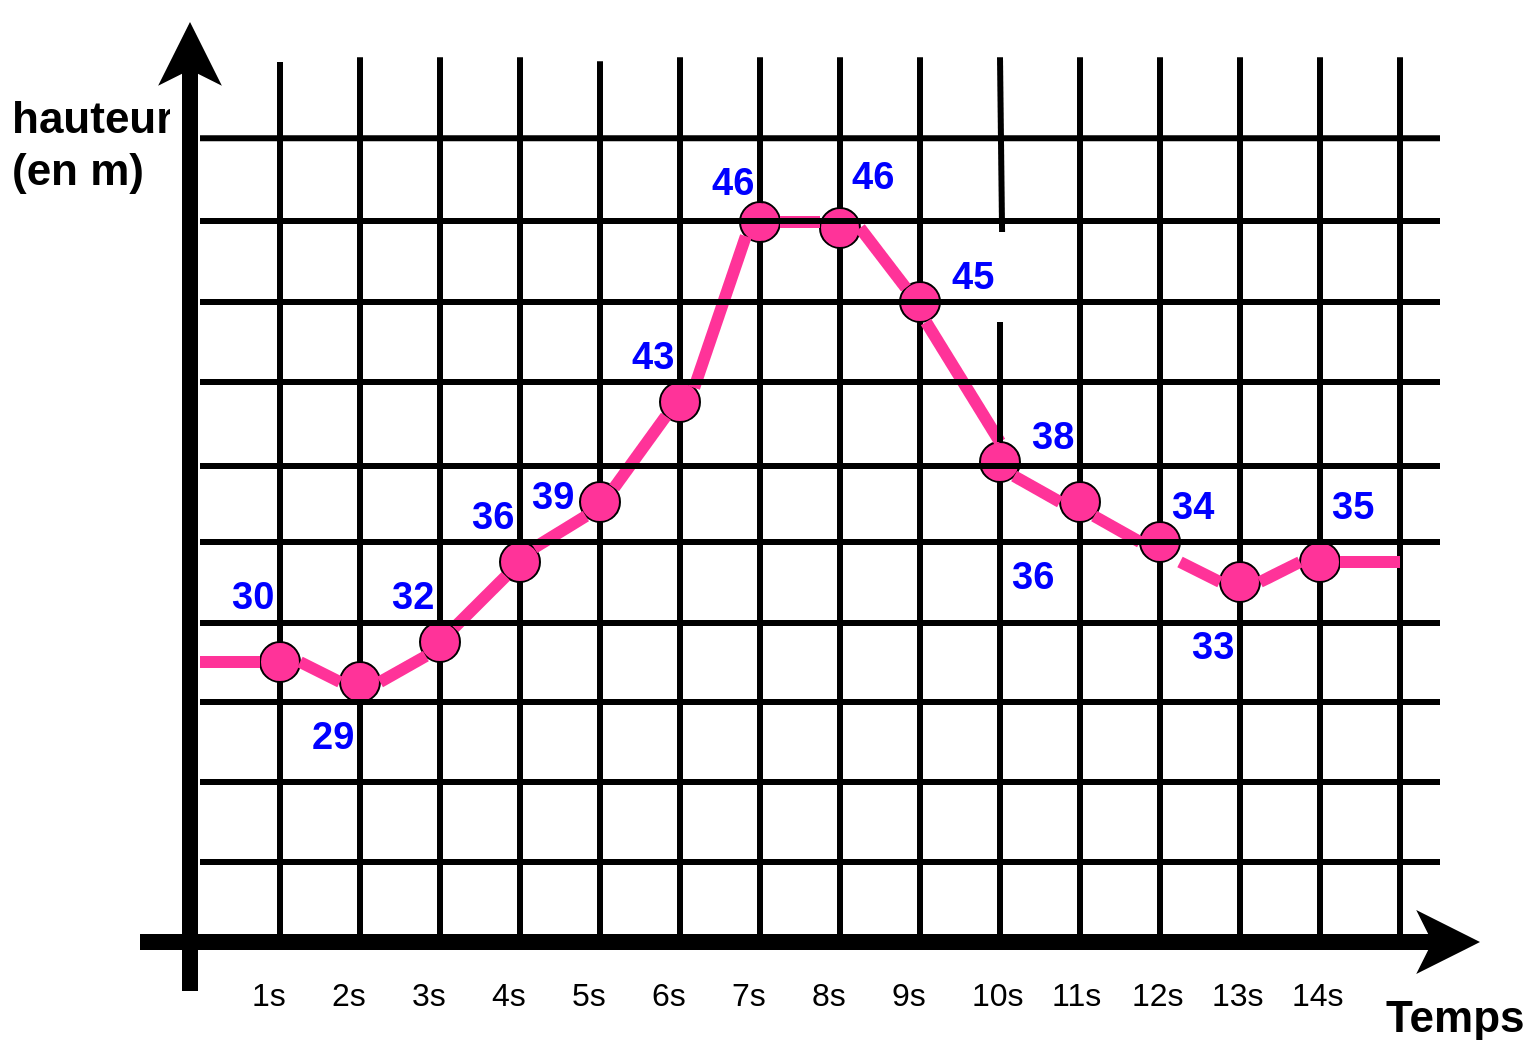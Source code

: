 <mxfile version="20.3.0" type="device"><diagram id="tZSUCSqGQJ7ifuAXnRCD" name="Page-1"><mxGraphModel dx="1102" dy="685" grid="1" gridSize="10" guides="1" tooltips="1" connect="1" arrows="1" fold="1" page="1" pageScale="1" pageWidth="827" pageHeight="1169" math="0" shadow="0"><root><mxCell id="0"/><mxCell id="1" parent="0"/><mxCell id="R_X6KulpuPqQOpzjx-33-98" value="" style="endArrow=classic;html=1;rounded=0;strokeWidth=8;" edge="1" parent="1"><mxGeometry width="50" height="50" relative="1" as="geometry"><mxPoint x="90" y="480" as="sourcePoint"/><mxPoint x="760" y="480" as="targetPoint"/></mxGeometry></mxCell><mxCell id="R_X6KulpuPqQOpzjx-33-99" value="Temps" style="text;strokeColor=none;fillColor=none;align=left;verticalAlign=middle;spacingLeft=4;spacingRight=4;overflow=hidden;points=[[0,0.5],[1,0.5]];portConstraint=eastwest;rotatable=0;fontSize=22;fontStyle=1" vertex="1" parent="1"><mxGeometry x="707" y="500" width="80" height="30" as="geometry"/></mxCell><mxCell id="R_X6KulpuPqQOpzjx-33-100" value="" style="endArrow=none;html=1;rounded=0;strokeWidth=3;fontSize=22;startArrow=none;" edge="1" parent="1" source="R_X6KulpuPqQOpzjx-33-129"><mxGeometry width="50" height="50" relative="1" as="geometry"><mxPoint x="160" y="480" as="sourcePoint"/><mxPoint x="160" y="40" as="targetPoint"/></mxGeometry></mxCell><mxCell id="R_X6KulpuPqQOpzjx-33-101" value="" style="endArrow=none;html=1;rounded=0;strokeWidth=3;fontSize=22;startArrow=none;" edge="1" parent="1" source="R_X6KulpuPqQOpzjx-33-131"><mxGeometry width="50" height="50" relative="1" as="geometry"><mxPoint x="200" y="477.64" as="sourcePoint"/><mxPoint x="200" y="37.64" as="targetPoint"/></mxGeometry></mxCell><mxCell id="R_X6KulpuPqQOpzjx-33-102" value="" style="endArrow=none;html=1;rounded=0;strokeWidth=3;fontSize=22;startArrow=none;" edge="1" parent="1" source="R_X6KulpuPqQOpzjx-33-133"><mxGeometry width="50" height="50" relative="1" as="geometry"><mxPoint x="240" y="477.65" as="sourcePoint"/><mxPoint x="240" y="37.65" as="targetPoint"/></mxGeometry></mxCell><mxCell id="R_X6KulpuPqQOpzjx-33-103" value="" style="endArrow=none;html=1;rounded=0;strokeWidth=3;fontSize=22;" edge="1" parent="1"><mxGeometry width="50" height="50" relative="1" as="geometry"><mxPoint x="280" y="477.65" as="sourcePoint"/><mxPoint x="280" y="37.65" as="targetPoint"/></mxGeometry></mxCell><mxCell id="R_X6KulpuPqQOpzjx-33-104" value="" style="endArrow=none;html=1;rounded=0;strokeWidth=3;fontSize=22;" edge="1" parent="1"><mxGeometry width="50" height="50" relative="1" as="geometry"><mxPoint x="320" y="479.65" as="sourcePoint"/><mxPoint x="320" y="39.65" as="targetPoint"/></mxGeometry></mxCell><mxCell id="R_X6KulpuPqQOpzjx-33-105" value="" style="endArrow=none;html=1;rounded=0;strokeWidth=3;fontSize=22;" edge="1" parent="1"><mxGeometry width="50" height="50" relative="1" as="geometry"><mxPoint x="360" y="477.65" as="sourcePoint"/><mxPoint x="360" y="37.65" as="targetPoint"/></mxGeometry></mxCell><mxCell id="R_X6KulpuPqQOpzjx-33-106" value="" style="endArrow=none;html=1;rounded=0;strokeWidth=3;fontSize=22;startArrow=none;" edge="1" parent="1" source="R_X6KulpuPqQOpzjx-33-138"><mxGeometry width="50" height="50" relative="1" as="geometry"><mxPoint x="400" y="477.65" as="sourcePoint"/><mxPoint x="400" y="37.65" as="targetPoint"/></mxGeometry></mxCell><mxCell id="R_X6KulpuPqQOpzjx-33-107" value="" style="endArrow=none;html=1;rounded=0;strokeWidth=3;fontSize=22;startArrow=none;" edge="1" parent="1" source="R_X6KulpuPqQOpzjx-33-140"><mxGeometry width="50" height="50" relative="1" as="geometry"><mxPoint x="440" y="477.65" as="sourcePoint"/><mxPoint x="440" y="37.65" as="targetPoint"/></mxGeometry></mxCell><mxCell id="R_X6KulpuPqQOpzjx-33-108" value="" style="endArrow=none;html=1;rounded=0;strokeWidth=3;fontSize=22;startArrow=none;" edge="1" parent="1" source="R_X6KulpuPqQOpzjx-33-142"><mxGeometry width="50" height="50" relative="1" as="geometry"><mxPoint x="480" y="477.65" as="sourcePoint"/><mxPoint x="480" y="37.65" as="targetPoint"/></mxGeometry></mxCell><mxCell id="R_X6KulpuPqQOpzjx-33-109" value="" style="endArrow=none;html=1;rounded=0;strokeWidth=3;fontSize=22;startArrow=none;exitX=0.388;exitY=-0.167;exitDx=0;exitDy=0;exitPerimeter=0;" edge="1" parent="1" source="R_X6KulpuPqQOpzjx-33-177"><mxGeometry width="50" height="50" relative="1" as="geometry"><mxPoint x="520" y="477.65" as="sourcePoint"/><mxPoint x="520" y="37.65" as="targetPoint"/></mxGeometry></mxCell><mxCell id="R_X6KulpuPqQOpzjx-33-110" value="" style="endArrow=none;html=1;rounded=0;strokeWidth=3;fontSize=22;startArrow=none;" edge="1" parent="1" source="R_X6KulpuPqQOpzjx-33-146"><mxGeometry width="50" height="50" relative="1" as="geometry"><mxPoint x="560" y="477.65" as="sourcePoint"/><mxPoint x="560" y="37.65" as="targetPoint"/></mxGeometry></mxCell><mxCell id="R_X6KulpuPqQOpzjx-33-111" value="" style="endArrow=none;html=1;rounded=0;strokeWidth=3;fontSize=22;startArrow=none;" edge="1" parent="1" source="R_X6KulpuPqQOpzjx-33-148"><mxGeometry width="50" height="50" relative="1" as="geometry"><mxPoint x="600" y="477.65" as="sourcePoint"/><mxPoint x="600" y="37.65" as="targetPoint"/></mxGeometry></mxCell><mxCell id="R_X6KulpuPqQOpzjx-33-112" value="" style="endArrow=none;html=1;rounded=0;strokeWidth=3;fontSize=22;" edge="1" parent="1"><mxGeometry width="50" height="50" relative="1" as="geometry"><mxPoint x="640" y="477.65" as="sourcePoint"/><mxPoint x="640" y="37.65" as="targetPoint"/></mxGeometry></mxCell><mxCell id="R_X6KulpuPqQOpzjx-33-113" value="" style="endArrow=none;html=1;rounded=0;strokeWidth=3;fontSize=22;startArrow=none;" edge="1" parent="1" source="R_X6KulpuPqQOpzjx-33-151"><mxGeometry width="50" height="50" relative="1" as="geometry"><mxPoint x="680" y="477.65" as="sourcePoint"/><mxPoint x="680" y="37.65" as="targetPoint"/></mxGeometry></mxCell><mxCell id="R_X6KulpuPqQOpzjx-33-114" value="" style="endArrow=none;html=1;rounded=0;strokeWidth=3;fontSize=22;" edge="1" parent="1"><mxGeometry width="50" height="50" relative="1" as="geometry"><mxPoint x="720" y="477.65" as="sourcePoint"/><mxPoint x="720" y="37.65" as="targetPoint"/></mxGeometry></mxCell><mxCell id="R_X6KulpuPqQOpzjx-33-115" value="1s" style="text;strokeColor=none;fillColor=none;align=left;verticalAlign=middle;spacingLeft=4;spacingRight=4;overflow=hidden;points=[[0,0.5],[1,0.5]];portConstraint=eastwest;rotatable=0;fontSize=16;" vertex="1" parent="1"><mxGeometry x="140" y="490" width="40" height="30" as="geometry"/></mxCell><mxCell id="R_X6KulpuPqQOpzjx-33-116" value="2s" style="text;strokeColor=none;fillColor=none;align=left;verticalAlign=middle;spacingLeft=4;spacingRight=4;overflow=hidden;points=[[0,0.5],[1,0.5]];portConstraint=eastwest;rotatable=0;fontSize=16;" vertex="1" parent="1"><mxGeometry x="180" y="490" width="40" height="30" as="geometry"/></mxCell><mxCell id="R_X6KulpuPqQOpzjx-33-117" value="3s" style="text;strokeColor=none;fillColor=none;align=left;verticalAlign=middle;spacingLeft=4;spacingRight=4;overflow=hidden;points=[[0,0.5],[1,0.5]];portConstraint=eastwest;rotatable=0;fontSize=16;" vertex="1" parent="1"><mxGeometry x="220" y="490" width="40" height="30" as="geometry"/></mxCell><mxCell id="R_X6KulpuPqQOpzjx-33-118" value="4s" style="text;strokeColor=none;fillColor=none;align=left;verticalAlign=middle;spacingLeft=4;spacingRight=4;overflow=hidden;points=[[0,0.5],[1,0.5]];portConstraint=eastwest;rotatable=0;fontSize=16;" vertex="1" parent="1"><mxGeometry x="260" y="490" width="40" height="30" as="geometry"/></mxCell><mxCell id="R_X6KulpuPqQOpzjx-33-119" value="5s" style="text;strokeColor=none;fillColor=none;align=left;verticalAlign=middle;spacingLeft=4;spacingRight=4;overflow=hidden;points=[[0,0.5],[1,0.5]];portConstraint=eastwest;rotatable=0;fontSize=16;" vertex="1" parent="1"><mxGeometry x="300" y="490" width="40" height="30" as="geometry"/></mxCell><mxCell id="R_X6KulpuPqQOpzjx-33-120" value="6s" style="text;strokeColor=none;fillColor=none;align=left;verticalAlign=middle;spacingLeft=4;spacingRight=4;overflow=hidden;points=[[0,0.5],[1,0.5]];portConstraint=eastwest;rotatable=0;fontSize=16;" vertex="1" parent="1"><mxGeometry x="340" y="490" width="40" height="30" as="geometry"/></mxCell><mxCell id="R_X6KulpuPqQOpzjx-33-121" value="7s" style="text;strokeColor=none;fillColor=none;align=left;verticalAlign=middle;spacingLeft=4;spacingRight=4;overflow=hidden;points=[[0,0.5],[1,0.5]];portConstraint=eastwest;rotatable=0;fontSize=16;" vertex="1" parent="1"><mxGeometry x="380" y="490" width="40" height="30" as="geometry"/></mxCell><mxCell id="R_X6KulpuPqQOpzjx-33-122" value="8s" style="text;strokeColor=none;fillColor=none;align=left;verticalAlign=middle;spacingLeft=4;spacingRight=4;overflow=hidden;points=[[0,0.5],[1,0.5]];portConstraint=eastwest;rotatable=0;fontSize=16;" vertex="1" parent="1"><mxGeometry x="420" y="490" width="40" height="30" as="geometry"/></mxCell><mxCell id="R_X6KulpuPqQOpzjx-33-123" value="9s" style="text;strokeColor=none;fillColor=none;align=left;verticalAlign=middle;spacingLeft=4;spacingRight=4;overflow=hidden;points=[[0,0.5],[1,0.5]];portConstraint=eastwest;rotatable=0;fontSize=16;" vertex="1" parent="1"><mxGeometry x="460" y="490" width="40" height="30" as="geometry"/></mxCell><mxCell id="R_X6KulpuPqQOpzjx-33-124" value="10s" style="text;strokeColor=none;fillColor=none;align=left;verticalAlign=middle;spacingLeft=4;spacingRight=4;overflow=hidden;points=[[0,0.5],[1,0.5]];portConstraint=eastwest;rotatable=0;fontSize=16;" vertex="1" parent="1"><mxGeometry x="500" y="490" width="40" height="30" as="geometry"/></mxCell><mxCell id="R_X6KulpuPqQOpzjx-33-125" value="11s" style="text;strokeColor=none;fillColor=none;align=left;verticalAlign=middle;spacingLeft=4;spacingRight=4;overflow=hidden;points=[[0,0.5],[1,0.5]];portConstraint=eastwest;rotatable=0;fontSize=16;" vertex="1" parent="1"><mxGeometry x="540" y="490" width="40" height="30" as="geometry"/></mxCell><mxCell id="R_X6KulpuPqQOpzjx-33-126" value="12s" style="text;strokeColor=none;fillColor=none;align=left;verticalAlign=middle;spacingLeft=4;spacingRight=4;overflow=hidden;points=[[0,0.5],[1,0.5]];portConstraint=eastwest;rotatable=0;fontSize=16;" vertex="1" parent="1"><mxGeometry x="580" y="490" width="40" height="30" as="geometry"/></mxCell><mxCell id="R_X6KulpuPqQOpzjx-33-127" value="13s" style="text;strokeColor=none;fillColor=none;align=left;verticalAlign=middle;spacingLeft=4;spacingRight=4;overflow=hidden;points=[[0,0.5],[1,0.5]];portConstraint=eastwest;rotatable=0;fontSize=16;" vertex="1" parent="1"><mxGeometry x="620" y="490" width="40" height="30" as="geometry"/></mxCell><mxCell id="R_X6KulpuPqQOpzjx-33-128" value="14s" style="text;strokeColor=none;fillColor=none;align=left;verticalAlign=middle;spacingLeft=4;spacingRight=4;overflow=hidden;points=[[0,0.5],[1,0.5]];portConstraint=eastwest;rotatable=0;fontSize=16;" vertex="1" parent="1"><mxGeometry x="660" y="490" width="40" height="30" as="geometry"/></mxCell><mxCell id="R_X6KulpuPqQOpzjx-33-129" value="" style="ellipse;whiteSpace=wrap;html=1;fontSize=16;fillColor=#FF3399;" vertex="1" parent="1"><mxGeometry x="150" y="330" width="20" height="20" as="geometry"/></mxCell><mxCell id="R_X6KulpuPqQOpzjx-33-130" value="" style="endArrow=none;html=1;rounded=0;strokeWidth=3;fontSize=22;" edge="1" parent="1" target="R_X6KulpuPqQOpzjx-33-129"><mxGeometry width="50" height="50" relative="1" as="geometry"><mxPoint x="160" y="480" as="sourcePoint"/><mxPoint x="160" y="40" as="targetPoint"/></mxGeometry></mxCell><mxCell id="R_X6KulpuPqQOpzjx-33-131" value="" style="ellipse;whiteSpace=wrap;html=1;fontSize=16;fillColor=#FF3399;" vertex="1" parent="1"><mxGeometry x="190" y="340" width="20" height="20" as="geometry"/></mxCell><mxCell id="R_X6KulpuPqQOpzjx-33-132" value="" style="endArrow=none;html=1;rounded=0;strokeWidth=3;fontSize=22;" edge="1" parent="1" target="R_X6KulpuPqQOpzjx-33-131"><mxGeometry width="50" height="50" relative="1" as="geometry"><mxPoint x="200" y="477.64" as="sourcePoint"/><mxPoint x="200" y="37.64" as="targetPoint"/></mxGeometry></mxCell><mxCell id="R_X6KulpuPqQOpzjx-33-133" value="" style="ellipse;whiteSpace=wrap;html=1;fontSize=16;fillColor=#FF3399;" vertex="1" parent="1"><mxGeometry x="230" y="320" width="20" height="20" as="geometry"/></mxCell><mxCell id="R_X6KulpuPqQOpzjx-33-134" value="" style="endArrow=none;html=1;rounded=0;strokeWidth=3;fontSize=22;" edge="1" parent="1" target="R_X6KulpuPqQOpzjx-33-133"><mxGeometry width="50" height="50" relative="1" as="geometry"><mxPoint x="240" y="477.65" as="sourcePoint"/><mxPoint x="240" y="37.65" as="targetPoint"/></mxGeometry></mxCell><mxCell id="R_X6KulpuPqQOpzjx-33-135" value="" style="ellipse;whiteSpace=wrap;html=1;fontSize=16;fillColor=#FF3399;" vertex="1" parent="1"><mxGeometry x="270" y="280" width="20" height="20" as="geometry"/></mxCell><mxCell id="R_X6KulpuPqQOpzjx-33-136" value="" style="ellipse;whiteSpace=wrap;html=1;fontSize=16;fillColor=#FF3399;" vertex="1" parent="1"><mxGeometry x="310" y="250" width="20" height="20" as="geometry"/></mxCell><mxCell id="R_X6KulpuPqQOpzjx-33-137" value="" style="ellipse;whiteSpace=wrap;html=1;fontSize=16;fillColor=#FF3399;" vertex="1" parent="1"><mxGeometry x="350" y="200" width="20" height="20" as="geometry"/></mxCell><mxCell id="R_X6KulpuPqQOpzjx-33-138" value="" style="ellipse;whiteSpace=wrap;html=1;fontSize=16;fillColor=#FF3399;" vertex="1" parent="1"><mxGeometry x="390" y="110" width="20" height="20" as="geometry"/></mxCell><mxCell id="R_X6KulpuPqQOpzjx-33-139" value="" style="endArrow=none;html=1;rounded=0;strokeWidth=3;fontSize=22;" edge="1" parent="1" target="R_X6KulpuPqQOpzjx-33-138"><mxGeometry width="50" height="50" relative="1" as="geometry"><mxPoint x="400" y="477.65" as="sourcePoint"/><mxPoint x="400" y="37.65" as="targetPoint"/></mxGeometry></mxCell><mxCell id="R_X6KulpuPqQOpzjx-33-140" value="" style="ellipse;whiteSpace=wrap;html=1;fontSize=16;fillColor=#FF3399;" vertex="1" parent="1"><mxGeometry x="430" y="113" width="20" height="20" as="geometry"/></mxCell><mxCell id="R_X6KulpuPqQOpzjx-33-141" value="" style="endArrow=none;html=1;rounded=0;strokeWidth=3;fontSize=22;" edge="1" parent="1" target="R_X6KulpuPqQOpzjx-33-140"><mxGeometry width="50" height="50" relative="1" as="geometry"><mxPoint x="440" y="477.65" as="sourcePoint"/><mxPoint x="440" y="37.65" as="targetPoint"/></mxGeometry></mxCell><mxCell id="R_X6KulpuPqQOpzjx-33-142" value="" style="ellipse;whiteSpace=wrap;html=1;fontSize=16;fillColor=#FF3399;" vertex="1" parent="1"><mxGeometry x="470" y="150" width="20" height="20" as="geometry"/></mxCell><mxCell id="R_X6KulpuPqQOpzjx-33-143" value="" style="endArrow=none;html=1;rounded=0;strokeWidth=3;fontSize=22;" edge="1" parent="1" target="R_X6KulpuPqQOpzjx-33-142"><mxGeometry width="50" height="50" relative="1" as="geometry"><mxPoint x="480" y="477.65" as="sourcePoint"/><mxPoint x="480" y="37.65" as="targetPoint"/></mxGeometry></mxCell><mxCell id="R_X6KulpuPqQOpzjx-33-144" value="" style="ellipse;whiteSpace=wrap;html=1;fontSize=16;fillColor=#FF3399;" vertex="1" parent="1"><mxGeometry x="510" y="230" width="20" height="20" as="geometry"/></mxCell><mxCell id="R_X6KulpuPqQOpzjx-33-145" value="" style="endArrow=none;html=1;rounded=0;strokeWidth=3;fontSize=22;" edge="1" parent="1" target="R_X6KulpuPqQOpzjx-33-144"><mxGeometry width="50" height="50" relative="1" as="geometry"><mxPoint x="520" y="477.65" as="sourcePoint"/><mxPoint x="520" y="37.65" as="targetPoint"/></mxGeometry></mxCell><mxCell id="R_X6KulpuPqQOpzjx-33-146" value="" style="ellipse;whiteSpace=wrap;html=1;fontSize=16;fillColor=#FF3399;" vertex="1" parent="1"><mxGeometry x="550" y="250" width="20" height="20" as="geometry"/></mxCell><mxCell id="R_X6KulpuPqQOpzjx-33-147" value="" style="endArrow=none;html=1;rounded=0;strokeWidth=3;fontSize=22;" edge="1" parent="1" target="R_X6KulpuPqQOpzjx-33-146"><mxGeometry width="50" height="50" relative="1" as="geometry"><mxPoint x="560" y="477.65" as="sourcePoint"/><mxPoint x="560" y="37.65" as="targetPoint"/></mxGeometry></mxCell><mxCell id="R_X6KulpuPqQOpzjx-33-148" value="" style="ellipse;whiteSpace=wrap;html=1;fontSize=16;fillColor=#FF3399;" vertex="1" parent="1"><mxGeometry x="590" y="270" width="20" height="20" as="geometry"/></mxCell><mxCell id="R_X6KulpuPqQOpzjx-33-149" value="" style="endArrow=none;html=1;rounded=0;strokeWidth=3;fontSize=22;" edge="1" parent="1" target="R_X6KulpuPqQOpzjx-33-148"><mxGeometry width="50" height="50" relative="1" as="geometry"><mxPoint x="600" y="477.65" as="sourcePoint"/><mxPoint x="600" y="37.65" as="targetPoint"/></mxGeometry></mxCell><mxCell id="R_X6KulpuPqQOpzjx-33-150" value="" style="ellipse;whiteSpace=wrap;html=1;fontSize=16;fillColor=#FF3399;" vertex="1" parent="1"><mxGeometry x="630" y="290" width="20" height="20" as="geometry"/></mxCell><mxCell id="R_X6KulpuPqQOpzjx-33-151" value="" style="ellipse;whiteSpace=wrap;html=1;fontSize=16;fillColor=#FF3399;" vertex="1" parent="1"><mxGeometry x="670" y="280" width="20" height="20" as="geometry"/></mxCell><mxCell id="R_X6KulpuPqQOpzjx-33-152" value="" style="endArrow=none;html=1;rounded=0;strokeWidth=3;fontSize=22;" edge="1" parent="1" target="R_X6KulpuPqQOpzjx-33-151"><mxGeometry width="50" height="50" relative="1" as="geometry"><mxPoint x="680" y="477.65" as="sourcePoint"/><mxPoint x="680" y="37.65" as="targetPoint"/></mxGeometry></mxCell><mxCell id="R_X6KulpuPqQOpzjx-33-153" value="" style="endArrow=classic;html=1;rounded=0;strokeWidth=8;" edge="1" parent="1"><mxGeometry width="50" height="50" relative="1" as="geometry"><mxPoint x="115" y="504.5" as="sourcePoint"/><mxPoint x="115" y="20" as="targetPoint"/></mxGeometry></mxCell><mxCell id="R_X6KulpuPqQOpzjx-33-154" value="hauteur&#10;(en m)" style="text;strokeColor=none;fillColor=none;align=left;verticalAlign=middle;spacingLeft=4;spacingRight=4;overflow=hidden;points=[[0,0.5],[1,0.5]];portConstraint=eastwest;rotatable=0;fontSize=22;fontStyle=1" vertex="1" parent="1"><mxGeometry x="20" y="47.16" width="90" height="62.84" as="geometry"/></mxCell><mxCell id="R_X6KulpuPqQOpzjx-33-155" value="" style="endArrow=none;html=1;rounded=0;strokeWidth=6;strokeColor=#FF3399;" edge="1" parent="1"><mxGeometry width="50" height="50" relative="1" as="geometry"><mxPoint x="120" y="340" as="sourcePoint"/><mxPoint x="150" y="340" as="targetPoint"/></mxGeometry></mxCell><mxCell id="R_X6KulpuPqQOpzjx-33-156" value="" style="endArrow=none;html=1;rounded=0;strokeWidth=6;strokeColor=#FF3399;exitX=1;exitY=0.5;exitDx=0;exitDy=0;entryX=0;entryY=0.5;entryDx=0;entryDy=0;" edge="1" parent="1" source="R_X6KulpuPqQOpzjx-33-129" target="R_X6KulpuPqQOpzjx-33-131"><mxGeometry width="50" height="50" relative="1" as="geometry"><mxPoint x="130" y="350" as="sourcePoint"/><mxPoint x="160" y="350" as="targetPoint"/></mxGeometry></mxCell><mxCell id="R_X6KulpuPqQOpzjx-33-157" value="" style="endArrow=none;html=1;rounded=0;strokeWidth=6;strokeColor=#FF3399;exitX=1;exitY=0.5;exitDx=0;exitDy=0;entryX=0;entryY=1;entryDx=0;entryDy=0;" edge="1" parent="1" source="R_X6KulpuPqQOpzjx-33-131" target="R_X6KulpuPqQOpzjx-33-133"><mxGeometry width="50" height="50" relative="1" as="geometry"><mxPoint x="180" y="350" as="sourcePoint"/><mxPoint x="200" y="360" as="targetPoint"/></mxGeometry></mxCell><mxCell id="R_X6KulpuPqQOpzjx-33-158" value="" style="endArrow=none;html=1;rounded=0;strokeWidth=6;strokeColor=#FF3399;exitX=1;exitY=0;exitDx=0;exitDy=0;entryX=0;entryY=1;entryDx=0;entryDy=0;" edge="1" parent="1" source="R_X6KulpuPqQOpzjx-33-133" target="R_X6KulpuPqQOpzjx-33-135"><mxGeometry width="50" height="50" relative="1" as="geometry"><mxPoint x="220" y="360" as="sourcePoint"/><mxPoint x="270" y="290" as="targetPoint"/></mxGeometry></mxCell><mxCell id="R_X6KulpuPqQOpzjx-33-159" value="" style="endArrow=none;html=1;rounded=0;strokeWidth=6;strokeColor=#FF3399;exitX=1;exitY=0;exitDx=0;exitDy=0;entryX=0;entryY=1;entryDx=0;entryDy=0;" edge="1" parent="1" source="R_X6KulpuPqQOpzjx-33-135" target="R_X6KulpuPqQOpzjx-33-136"><mxGeometry width="50" height="50" relative="1" as="geometry"><mxPoint x="257.071" y="332.929" as="sourcePoint"/><mxPoint x="280" y="300" as="targetPoint"/></mxGeometry></mxCell><mxCell id="R_X6KulpuPqQOpzjx-33-160" value="" style="endArrow=none;html=1;rounded=0;strokeWidth=6;strokeColor=#FF3399;exitX=1;exitY=0;exitDx=0;exitDy=0;entryX=0;entryY=1;entryDx=0;entryDy=0;" edge="1" parent="1" source="R_X6KulpuPqQOpzjx-33-136" target="R_X6KulpuPqQOpzjx-33-137"><mxGeometry width="50" height="50" relative="1" as="geometry"><mxPoint x="297.071" y="292.929" as="sourcePoint"/><mxPoint x="322.929" y="277.071" as="targetPoint"/></mxGeometry></mxCell><mxCell id="R_X6KulpuPqQOpzjx-33-161" value="" style="endArrow=none;html=1;rounded=0;strokeWidth=6;strokeColor=#FF3399;exitX=1;exitY=0;exitDx=0;exitDy=0;entryX=0;entryY=1;entryDx=0;entryDy=0;" edge="1" parent="1" source="R_X6KulpuPqQOpzjx-33-137" target="R_X6KulpuPqQOpzjx-33-138"><mxGeometry width="50" height="50" relative="1" as="geometry"><mxPoint x="337.071" y="262.929" as="sourcePoint"/><mxPoint x="370" y="203" as="targetPoint"/></mxGeometry></mxCell><mxCell id="R_X6KulpuPqQOpzjx-33-162" value="" style="endArrow=none;html=1;rounded=0;strokeWidth=6;strokeColor=#FF3399;exitX=1;exitY=0.5;exitDx=0;exitDy=0;" edge="1" parent="1" source="R_X6KulpuPqQOpzjx-33-138"><mxGeometry width="50" height="50" relative="1" as="geometry"><mxPoint x="377.071" y="212.929" as="sourcePoint"/><mxPoint x="430" y="120" as="targetPoint"/></mxGeometry></mxCell><mxCell id="R_X6KulpuPqQOpzjx-33-163" value="" style="endArrow=none;html=1;rounded=0;strokeWidth=6;strokeColor=#FF3399;exitX=1;exitY=0.5;exitDx=0;exitDy=0;entryX=0;entryY=0;entryDx=0;entryDy=0;" edge="1" parent="1" source="R_X6KulpuPqQOpzjx-33-140" target="R_X6KulpuPqQOpzjx-33-142"><mxGeometry width="50" height="50" relative="1" as="geometry"><mxPoint x="420" y="130" as="sourcePoint"/><mxPoint x="440" y="140" as="targetPoint"/></mxGeometry></mxCell><mxCell id="R_X6KulpuPqQOpzjx-33-164" value="" style="endArrow=none;html=1;rounded=0;strokeWidth=6;strokeColor=#FF3399;entryX=0.5;entryY=0;entryDx=0;entryDy=0;" edge="1" parent="1" target="R_X6KulpuPqQOpzjx-33-144"><mxGeometry width="50" height="50" relative="1" as="geometry"><mxPoint x="483" y="170" as="sourcePoint"/><mxPoint x="482.929" y="162.929" as="targetPoint"/></mxGeometry></mxCell><mxCell id="R_X6KulpuPqQOpzjx-33-165" value="" style="endArrow=none;html=1;rounded=0;strokeWidth=6;strokeColor=#FF3399;entryX=0;entryY=0.5;entryDx=0;entryDy=0;exitX=1;exitY=1;exitDx=0;exitDy=0;" edge="1" parent="1" source="R_X6KulpuPqQOpzjx-33-144" target="R_X6KulpuPqQOpzjx-33-146"><mxGeometry width="50" height="50" relative="1" as="geometry"><mxPoint x="510" y="180" as="sourcePoint"/><mxPoint x="530" y="240" as="targetPoint"/></mxGeometry></mxCell><mxCell id="R_X6KulpuPqQOpzjx-33-166" value="" style="endArrow=none;html=1;rounded=0;strokeWidth=6;strokeColor=#FF3399;entryX=0;entryY=0.5;entryDx=0;entryDy=0;exitX=1;exitY=1;exitDx=0;exitDy=0;" edge="1" parent="1" source="R_X6KulpuPqQOpzjx-33-146" target="R_X6KulpuPqQOpzjx-33-148"><mxGeometry width="50" height="50" relative="1" as="geometry"><mxPoint x="570" y="270" as="sourcePoint"/><mxPoint x="560" y="270" as="targetPoint"/></mxGeometry></mxCell><mxCell id="R_X6KulpuPqQOpzjx-33-167" value="" style="endArrow=none;html=1;rounded=0;strokeWidth=6;strokeColor=#FF3399;entryX=0;entryY=0.5;entryDx=0;entryDy=0;" edge="1" parent="1" target="R_X6KulpuPqQOpzjx-33-150"><mxGeometry width="50" height="50" relative="1" as="geometry"><mxPoint x="610" y="290" as="sourcePoint"/><mxPoint x="600" y="290" as="targetPoint"/></mxGeometry></mxCell><mxCell id="R_X6KulpuPqQOpzjx-33-168" value="" style="endArrow=none;html=1;rounded=0;strokeWidth=6;strokeColor=#FF3399;entryX=0;entryY=0.5;entryDx=0;entryDy=0;" edge="1" parent="1" target="R_X6KulpuPqQOpzjx-33-151"><mxGeometry width="50" height="50" relative="1" as="geometry"><mxPoint x="650" y="300" as="sourcePoint"/><mxPoint x="640" y="310" as="targetPoint"/></mxGeometry></mxCell><mxCell id="R_X6KulpuPqQOpzjx-33-169" value="" style="endArrow=none;html=1;rounded=0;strokeWidth=6;strokeColor=#FF3399;exitX=1;exitY=0.5;exitDx=0;exitDy=0;" edge="1" parent="1" source="R_X6KulpuPqQOpzjx-33-151"><mxGeometry width="50" height="50" relative="1" as="geometry"><mxPoint x="660" y="310" as="sourcePoint"/><mxPoint x="720" y="290" as="targetPoint"/></mxGeometry></mxCell><mxCell id="R_X6KulpuPqQOpzjx-33-170" value="43" style="text;strokeColor=none;fillColor=none;align=left;verticalAlign=middle;spacingLeft=4;spacingRight=4;overflow=hidden;points=[[0,0.5],[1,0.5]];portConstraint=eastwest;rotatable=0;fontStyle=1;fontSize=19;fontColor=#0000FF;" vertex="1" parent="1"><mxGeometry x="330" y="170" width="80" height="30" as="geometry"/></mxCell><mxCell id="R_X6KulpuPqQOpzjx-33-171" value="46" style="text;strokeColor=none;fillColor=none;align=left;verticalAlign=middle;spacingLeft=4;spacingRight=4;overflow=hidden;points=[[0,0.5],[1,0.5]];portConstraint=eastwest;rotatable=0;fontStyle=1;fontSize=19;fontColor=#0000FF;" vertex="1" parent="1"><mxGeometry x="370" y="83" width="80" height="30" as="geometry"/></mxCell><mxCell id="R_X6KulpuPqQOpzjx-33-172" value="39" style="text;strokeColor=none;fillColor=none;align=left;verticalAlign=middle;spacingLeft=4;spacingRight=4;overflow=hidden;points=[[0,0.5],[1,0.5]];portConstraint=eastwest;rotatable=0;fontStyle=1;fontSize=19;fontColor=#0000FF;" vertex="1" parent="1"><mxGeometry x="280" y="240" width="80" height="30" as="geometry"/></mxCell><mxCell id="R_X6KulpuPqQOpzjx-33-173" value="36" style="text;strokeColor=none;fillColor=none;align=left;verticalAlign=middle;spacingLeft=4;spacingRight=4;overflow=hidden;points=[[0,0.5],[1,0.5]];portConstraint=eastwest;rotatable=0;fontStyle=1;fontSize=19;fontColor=#0000FF;" vertex="1" parent="1"><mxGeometry x="250" y="250" width="80" height="30" as="geometry"/></mxCell><mxCell id="R_X6KulpuPqQOpzjx-33-174" value="32" style="text;strokeColor=none;fillColor=none;align=left;verticalAlign=middle;spacingLeft=4;spacingRight=4;overflow=hidden;points=[[0,0.5],[1,0.5]];portConstraint=eastwest;rotatable=0;fontStyle=1;fontSize=19;fontColor=#0000FF;" vertex="1" parent="1"><mxGeometry x="210" y="290" width="80" height="30" as="geometry"/></mxCell><mxCell id="R_X6KulpuPqQOpzjx-33-175" value="29" style="text;strokeColor=none;fillColor=none;align=left;verticalAlign=middle;spacingLeft=4;spacingRight=4;overflow=hidden;points=[[0,0.5],[1,0.5]];portConstraint=eastwest;rotatable=0;fontStyle=1;fontSize=19;fontColor=#0000FF;" vertex="1" parent="1"><mxGeometry x="170" y="360" width="80" height="30" as="geometry"/></mxCell><mxCell id="R_X6KulpuPqQOpzjx-33-176" value="30" style="text;strokeColor=none;fillColor=none;align=left;verticalAlign=middle;spacingLeft=4;spacingRight=4;overflow=hidden;points=[[0,0.5],[1,0.5]];portConstraint=eastwest;rotatable=0;fontStyle=1;fontSize=19;fontColor=#0000FF;" vertex="1" parent="1"><mxGeometry x="130" y="290" width="80" height="30" as="geometry"/></mxCell><mxCell id="R_X6KulpuPqQOpzjx-33-177" value="45" style="text;strokeColor=none;fillColor=none;align=left;verticalAlign=middle;spacingLeft=4;spacingRight=4;overflow=hidden;points=[[0,0.5],[1,0.5]];portConstraint=eastwest;rotatable=0;fontStyle=1;fontSize=19;fontColor=#0000FF;" vertex="1" parent="1"><mxGeometry x="490" y="130" width="80" height="30" as="geometry"/></mxCell><mxCell id="R_X6KulpuPqQOpzjx-33-178" value="" style="endArrow=none;html=1;rounded=0;strokeWidth=3;fontSize=22;startArrow=none;" edge="1" parent="1" source="R_X6KulpuPqQOpzjx-33-144"><mxGeometry width="50" height="50" relative="1" as="geometry"><mxPoint x="520" y="230" as="sourcePoint"/><mxPoint x="520" y="170" as="targetPoint"/></mxGeometry></mxCell><mxCell id="R_X6KulpuPqQOpzjx-33-179" value="46" style="text;strokeColor=none;fillColor=none;align=left;verticalAlign=middle;spacingLeft=4;spacingRight=4;overflow=hidden;points=[[0,0.5],[1,0.5]];portConstraint=eastwest;rotatable=0;fontStyle=1;fontSize=19;fontColor=#0000FF;" vertex="1" parent="1"><mxGeometry x="440" y="80" width="80" height="30" as="geometry"/></mxCell><mxCell id="R_X6KulpuPqQOpzjx-33-180" value="38" style="text;strokeColor=none;fillColor=none;align=left;verticalAlign=middle;spacingLeft=4;spacingRight=4;overflow=hidden;points=[[0,0.5],[1,0.5]];portConstraint=eastwest;rotatable=0;fontStyle=1;fontSize=19;fontColor=#0000FF;" vertex="1" parent="1"><mxGeometry x="530" y="210" width="80" height="30" as="geometry"/></mxCell><mxCell id="R_X6KulpuPqQOpzjx-33-181" value="36" style="text;strokeColor=none;fillColor=none;align=left;verticalAlign=middle;spacingLeft=4;spacingRight=4;overflow=hidden;points=[[0,0.5],[1,0.5]];portConstraint=eastwest;rotatable=0;fontStyle=1;fontSize=19;fontColor=#0000FF;" vertex="1" parent="1"><mxGeometry x="520" y="280" width="80" height="30" as="geometry"/></mxCell><mxCell id="R_X6KulpuPqQOpzjx-33-182" value="34" style="text;strokeColor=none;fillColor=none;align=left;verticalAlign=middle;spacingLeft=4;spacingRight=4;overflow=hidden;points=[[0,0.5],[1,0.5]];portConstraint=eastwest;rotatable=0;fontStyle=1;fontSize=19;fontColor=#0000FF;" vertex="1" parent="1"><mxGeometry x="600" y="245" width="80" height="30" as="geometry"/></mxCell><mxCell id="R_X6KulpuPqQOpzjx-33-183" value="33" style="text;strokeColor=none;fillColor=none;align=left;verticalAlign=middle;spacingLeft=4;spacingRight=4;overflow=hidden;points=[[0,0.5],[1,0.5]];portConstraint=eastwest;rotatable=0;fontStyle=1;fontSize=19;fontColor=#0000FF;" vertex="1" parent="1"><mxGeometry x="610" y="315" width="80" height="30" as="geometry"/></mxCell><mxCell id="R_X6KulpuPqQOpzjx-33-184" value="35" style="text;strokeColor=none;fillColor=none;align=left;verticalAlign=middle;spacingLeft=4;spacingRight=4;overflow=hidden;points=[[0,0.5],[1,0.5]];portConstraint=eastwest;rotatable=0;fontStyle=1;fontSize=19;fontColor=#0000FF;" vertex="1" parent="1"><mxGeometry x="680" y="245" width="80" height="30" as="geometry"/></mxCell><mxCell id="R_X6KulpuPqQOpzjx-33-185" value="" style="endArrow=none;html=1;rounded=0;strokeWidth=3;fontSize=22;" edge="1" parent="1"><mxGeometry width="50" height="50" relative="1" as="geometry"><mxPoint x="120" y="440" as="sourcePoint"/><mxPoint x="740" y="440" as="targetPoint"/></mxGeometry></mxCell><mxCell id="R_X6KulpuPqQOpzjx-33-186" value="" style="endArrow=none;html=1;rounded=0;strokeWidth=3;fontSize=22;" edge="1" parent="1"><mxGeometry width="50" height="50" relative="1" as="geometry"><mxPoint x="120" y="400" as="sourcePoint"/><mxPoint x="740" y="400" as="targetPoint"/></mxGeometry></mxCell><mxCell id="R_X6KulpuPqQOpzjx-33-187" value="" style="endArrow=none;html=1;rounded=0;strokeWidth=3;fontSize=22;" edge="1" parent="1"><mxGeometry width="50" height="50" relative="1" as="geometry"><mxPoint x="120" y="360" as="sourcePoint"/><mxPoint x="740" y="360" as="targetPoint"/></mxGeometry></mxCell><mxCell id="R_X6KulpuPqQOpzjx-33-188" value="" style="endArrow=none;html=1;rounded=0;strokeWidth=3;fontSize=22;" edge="1" parent="1"><mxGeometry width="50" height="50" relative="1" as="geometry"><mxPoint x="120" y="320.5" as="sourcePoint"/><mxPoint x="740" y="320.5" as="targetPoint"/></mxGeometry></mxCell><mxCell id="R_X6KulpuPqQOpzjx-33-189" value="" style="endArrow=none;html=1;rounded=0;strokeWidth=3;fontSize=22;" edge="1" parent="1"><mxGeometry width="50" height="50" relative="1" as="geometry"><mxPoint x="120" y="280" as="sourcePoint"/><mxPoint x="740" y="280" as="targetPoint"/></mxGeometry></mxCell><mxCell id="R_X6KulpuPqQOpzjx-33-190" value="" style="endArrow=none;html=1;rounded=0;strokeWidth=3;fontSize=22;" edge="1" parent="1"><mxGeometry width="50" height="50" relative="1" as="geometry"><mxPoint x="120" y="242" as="sourcePoint"/><mxPoint x="740" y="242" as="targetPoint"/></mxGeometry></mxCell><mxCell id="R_X6KulpuPqQOpzjx-33-191" value="" style="endArrow=none;html=1;rounded=0;strokeWidth=3;fontSize=22;" edge="1" parent="1"><mxGeometry width="50" height="50" relative="1" as="geometry"><mxPoint x="120" y="200" as="sourcePoint"/><mxPoint x="740" y="200" as="targetPoint"/></mxGeometry></mxCell><mxCell id="R_X6KulpuPqQOpzjx-33-192" value="" style="endArrow=none;html=1;rounded=0;strokeWidth=3;fontSize=22;" edge="1" parent="1"><mxGeometry width="50" height="50" relative="1" as="geometry"><mxPoint x="120" y="160" as="sourcePoint"/><mxPoint x="740" y="160" as="targetPoint"/></mxGeometry></mxCell><mxCell id="R_X6KulpuPqQOpzjx-33-193" value="" style="endArrow=none;html=1;rounded=0;strokeWidth=3;fontSize=22;" edge="1" parent="1"><mxGeometry width="50" height="50" relative="1" as="geometry"><mxPoint x="120" y="119.5" as="sourcePoint"/><mxPoint x="740" y="119.5" as="targetPoint"/></mxGeometry></mxCell><mxCell id="R_X6KulpuPqQOpzjx-33-194" value="" style="endArrow=none;html=1;rounded=0;strokeWidth=3;fontSize=22;" edge="1" parent="1"><mxGeometry width="50" height="50" relative="1" as="geometry"><mxPoint x="120" y="78.08" as="sourcePoint"/><mxPoint x="740" y="78.08" as="targetPoint"/></mxGeometry></mxCell></root></mxGraphModel></diagram></mxfile>